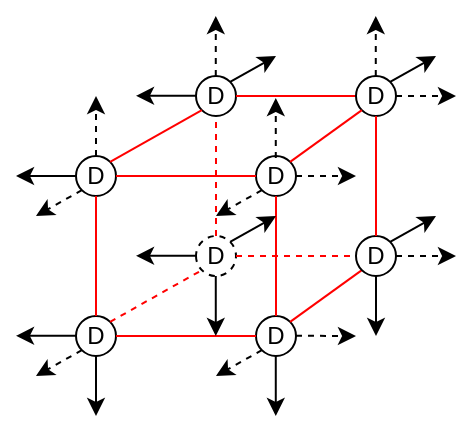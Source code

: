 <mxfile version="24.0.2" type="github">
  <diagram name="Page-1" id="laaqa9r8Z81pmCjMjn5d">
    <mxGraphModel dx="741" dy="-691" grid="1" gridSize="10" guides="1" tooltips="1" connect="1" arrows="1" fold="1" page="1" pageScale="1" pageWidth="850" pageHeight="1100" math="0" shadow="0">
      <root>
        <mxCell id="0" />
        <mxCell id="1" parent="0" />
        <mxCell id="p7YxxRicqZeljFZkp7yE-1" value="D" style="ellipse;whiteSpace=wrap;html=1;aspect=fixed;flipH=1;" vertex="1" parent="1">
          <mxGeometry x="230" y="1550" width="20" height="20" as="geometry" />
        </mxCell>
        <mxCell id="p7YxxRicqZeljFZkp7yE-2" value="D" style="ellipse;whiteSpace=wrap;html=1;aspect=fixed;fontColor=#000000;flipH=1;" vertex="1" parent="1">
          <mxGeometry x="320" y="1550" width="20" height="20" as="geometry" />
        </mxCell>
        <mxCell id="p7YxxRicqZeljFZkp7yE-3" value="D" style="ellipse;whiteSpace=wrap;html=1;aspect=fixed;fontColor=#000000;flipH=1;" vertex="1" parent="1">
          <mxGeometry x="230" y="1630" width="20" height="20" as="geometry" />
        </mxCell>
        <mxCell id="p7YxxRicqZeljFZkp7yE-4" value="D" style="ellipse;whiteSpace=wrap;html=1;aspect=fixed;fontColor=#000000;flipH=1;" vertex="1" parent="1">
          <mxGeometry x="320" y="1630" width="20" height="20" as="geometry" />
        </mxCell>
        <mxCell id="p7YxxRicqZeljFZkp7yE-5" value="D" style="ellipse;whiteSpace=wrap;html=1;aspect=fixed;fontColor=#000000;flipH=1;" vertex="1" parent="1">
          <mxGeometry x="290" y="1510" width="20" height="20" as="geometry" />
        </mxCell>
        <mxCell id="p7YxxRicqZeljFZkp7yE-6" value="D" style="ellipse;whiteSpace=wrap;html=1;aspect=fixed;fontColor=#000000;flipH=1;dashed=1;" vertex="1" parent="1">
          <mxGeometry x="290" y="1590" width="20" height="20" as="geometry" />
        </mxCell>
        <mxCell id="p7YxxRicqZeljFZkp7yE-7" value="" style="endArrow=none;html=1;rounded=0;entryX=0.5;entryY=1;entryDx=0;entryDy=0;exitX=0.5;exitY=0;exitDx=0;exitDy=0;strokeColor=#FF0000;fontStyle=1" edge="1" parent="1" source="p7YxxRicqZeljFZkp7yE-3" target="p7YxxRicqZeljFZkp7yE-1">
          <mxGeometry width="50" height="50" relative="1" as="geometry">
            <mxPoint x="170" y="1651" as="sourcePoint" />
            <mxPoint x="220" y="1601" as="targetPoint" />
          </mxGeometry>
        </mxCell>
        <mxCell id="p7YxxRicqZeljFZkp7yE-8" value="" style="endArrow=none;html=1;rounded=0;entryX=0;entryY=0.5;entryDx=0;entryDy=0;exitX=1;exitY=0.5;exitDx=0;exitDy=0;strokeColor=#FF0000;" edge="1" parent="1" source="p7YxxRicqZeljFZkp7yE-3" target="p7YxxRicqZeljFZkp7yE-4">
          <mxGeometry width="50" height="50" relative="1" as="geometry">
            <mxPoint x="260" y="1651" as="sourcePoint" />
            <mxPoint x="250" y="1601" as="targetPoint" />
          </mxGeometry>
        </mxCell>
        <mxCell id="p7YxxRicqZeljFZkp7yE-9" value="" style="endArrow=none;html=1;rounded=0;entryX=0.5;entryY=1;entryDx=0;entryDy=0;exitX=0.5;exitY=0;exitDx=0;exitDy=0;strokeColor=#FF0000;" edge="1" parent="1" source="p7YxxRicqZeljFZkp7yE-4" target="p7YxxRicqZeljFZkp7yE-2">
          <mxGeometry width="50" height="50" relative="1" as="geometry">
            <mxPoint x="260" y="1651" as="sourcePoint" />
            <mxPoint x="260" y="1611" as="targetPoint" />
          </mxGeometry>
        </mxCell>
        <mxCell id="p7YxxRicqZeljFZkp7yE-10" value="" style="endArrow=none;html=1;rounded=0;entryX=0;entryY=0.5;entryDx=0;entryDy=0;exitX=1;exitY=0.5;exitDx=0;exitDy=0;strokeColor=#FF0000;" edge="1" parent="1" source="p7YxxRicqZeljFZkp7yE-1" target="p7YxxRicqZeljFZkp7yE-2">
          <mxGeometry width="50" height="50" relative="1" as="geometry">
            <mxPoint x="270" y="1661" as="sourcePoint" />
            <mxPoint x="270" y="1621" as="targetPoint" />
          </mxGeometry>
        </mxCell>
        <mxCell id="p7YxxRicqZeljFZkp7yE-11" value="" style="endArrow=none;html=1;rounded=0;entryX=0;entryY=1;entryDx=0;entryDy=0;exitX=1;exitY=0;exitDx=0;exitDy=0;strokeColor=#FF0000;" edge="1" parent="1" source="p7YxxRicqZeljFZkp7yE-1" target="p7YxxRicqZeljFZkp7yE-5">
          <mxGeometry width="50" height="50" relative="1" as="geometry">
            <mxPoint x="280" y="1671" as="sourcePoint" />
            <mxPoint x="280" y="1631" as="targetPoint" />
          </mxGeometry>
        </mxCell>
        <mxCell id="p7YxxRicqZeljFZkp7yE-13" value="" style="endArrow=none;html=1;rounded=0;exitX=1;exitY=0.5;exitDx=0;exitDy=0;strokeColor=#FF0000;entryX=0;entryY=0.5;entryDx=0;entryDy=0;" edge="1" parent="1" source="p7YxxRicqZeljFZkp7yE-5" target="p7YxxRicqZeljFZkp7yE-21">
          <mxGeometry width="50" height="50" relative="1" as="geometry">
            <mxPoint x="300" y="1691" as="sourcePoint" />
            <mxPoint x="360" y="1520" as="targetPoint" />
          </mxGeometry>
        </mxCell>
        <mxCell id="p7YxxRicqZeljFZkp7yE-15" value="" style="endArrow=none;html=1;rounded=0;entryX=0;entryY=1;entryDx=0;entryDy=0;exitX=1;exitY=0;exitDx=0;exitDy=0;strokeColor=#FF0000;" edge="1" parent="1" source="p7YxxRicqZeljFZkp7yE-4" target="p7YxxRicqZeljFZkp7yE-20">
          <mxGeometry width="50" height="50" relative="1" as="geometry">
            <mxPoint x="320" y="1711" as="sourcePoint" />
            <mxPoint x="330" y="1618" as="targetPoint" />
          </mxGeometry>
        </mxCell>
        <mxCell id="p7YxxRicqZeljFZkp7yE-16" value="" style="endArrow=none;html=1;rounded=0;entryX=0;entryY=1;entryDx=0;entryDy=0;exitX=1;exitY=0;exitDx=0;exitDy=0;strokeColor=#FF0000;dashed=1;" edge="1" parent="1" source="p7YxxRicqZeljFZkp7yE-3" target="p7YxxRicqZeljFZkp7yE-6">
          <mxGeometry width="50" height="50" relative="1" as="geometry">
            <mxPoint x="330" y="1721" as="sourcePoint" />
            <mxPoint x="330" y="1681" as="targetPoint" />
          </mxGeometry>
        </mxCell>
        <mxCell id="p7YxxRicqZeljFZkp7yE-17" value="" style="endArrow=none;html=1;rounded=0;entryX=0;entryY=0.5;entryDx=0;entryDy=0;exitX=1;exitY=0.5;exitDx=0;exitDy=0;dashed=1;strokeColor=#FF0000;" edge="1" parent="1" source="p7YxxRicqZeljFZkp7yE-6" target="p7YxxRicqZeljFZkp7yE-20">
          <mxGeometry width="50" height="50" relative="1" as="geometry">
            <mxPoint x="340" y="1731" as="sourcePoint" />
            <mxPoint x="327" y="1611" as="targetPoint" />
          </mxGeometry>
        </mxCell>
        <mxCell id="p7YxxRicqZeljFZkp7yE-18" value="" style="endArrow=none;html=1;rounded=0;entryX=0.5;entryY=1;entryDx=0;entryDy=0;exitX=0.5;exitY=0;exitDx=0;exitDy=0;strokeColor=#FF0000;dashed=1;" edge="1" parent="1" source="p7YxxRicqZeljFZkp7yE-6" target="p7YxxRicqZeljFZkp7yE-5">
          <mxGeometry width="50" height="50" relative="1" as="geometry">
            <mxPoint x="350" y="1741" as="sourcePoint" />
            <mxPoint x="350" y="1701" as="targetPoint" />
          </mxGeometry>
        </mxCell>
        <mxCell id="p7YxxRicqZeljFZkp7yE-20" value="D" style="ellipse;whiteSpace=wrap;html=1;aspect=fixed;fontColor=#000000;flipH=1;" vertex="1" parent="1">
          <mxGeometry x="370" y="1590" width="20" height="20" as="geometry" />
        </mxCell>
        <mxCell id="p7YxxRicqZeljFZkp7yE-21" value="D" style="ellipse;whiteSpace=wrap;html=1;aspect=fixed;fontColor=#000000;flipH=1;" vertex="1" parent="1">
          <mxGeometry x="370" y="1510" width="20" height="20" as="geometry" />
        </mxCell>
        <mxCell id="p7YxxRicqZeljFZkp7yE-22" value="" style="endArrow=none;html=1;rounded=0;entryX=0.5;entryY=1;entryDx=0;entryDy=0;exitX=0.5;exitY=0;exitDx=0;exitDy=0;strokeColor=#FF0000;" edge="1" parent="1" source="p7YxxRicqZeljFZkp7yE-20" target="p7YxxRicqZeljFZkp7yE-21">
          <mxGeometry width="50" height="50" relative="1" as="geometry">
            <mxPoint x="330" y="1640" as="sourcePoint" />
            <mxPoint x="330" y="1581" as="targetPoint" />
          </mxGeometry>
        </mxCell>
        <mxCell id="p7YxxRicqZeljFZkp7yE-23" value="" style="endArrow=none;html=1;rounded=0;entryX=0;entryY=1;entryDx=0;entryDy=0;exitX=1;exitY=0;exitDx=0;exitDy=0;strokeColor=#FF0000;" edge="1" parent="1" source="p7YxxRicqZeljFZkp7yE-2" target="p7YxxRicqZeljFZkp7yE-21">
          <mxGeometry width="50" height="50" relative="1" as="geometry">
            <mxPoint x="330" y="1640" as="sourcePoint" />
            <mxPoint x="330" y="1581" as="targetPoint" />
          </mxGeometry>
        </mxCell>
        <mxCell id="p7YxxRicqZeljFZkp7yE-25" value="" style="endArrow=classic;html=1;rounded=0;exitX=1;exitY=0.5;exitDx=0;exitDy=0;dashed=1;" edge="1" parent="1" source="p7YxxRicqZeljFZkp7yE-20">
          <mxGeometry width="50" height="50" relative="1" as="geometry">
            <mxPoint x="280" y="1550" as="sourcePoint" />
            <mxPoint x="420" y="1600" as="targetPoint" />
          </mxGeometry>
        </mxCell>
        <mxCell id="p7YxxRicqZeljFZkp7yE-26" value="" style="endArrow=classic;html=1;rounded=0;dashed=1;" edge="1" parent="1">
          <mxGeometry width="50" height="50" relative="1" as="geometry">
            <mxPoint x="390.0" y="1520" as="sourcePoint" />
            <mxPoint x="420" y="1520" as="targetPoint" />
          </mxGeometry>
        </mxCell>
        <mxCell id="p7YxxRicqZeljFZkp7yE-27" value="" style="endArrow=classic;html=1;rounded=0;exitX=0.5;exitY=1;exitDx=0;exitDy=0;" edge="1" parent="1" source="p7YxxRicqZeljFZkp7yE-20">
          <mxGeometry width="50" height="50" relative="1" as="geometry">
            <mxPoint x="380" y="1620" as="sourcePoint" />
            <mxPoint x="380" y="1640" as="targetPoint" />
          </mxGeometry>
        </mxCell>
        <mxCell id="p7YxxRicqZeljFZkp7yE-28" value="" style="endArrow=classic;html=1;rounded=0;exitX=0.5;exitY=1;exitDx=0;exitDy=0;" edge="1" parent="1">
          <mxGeometry width="50" height="50" relative="1" as="geometry">
            <mxPoint x="329.89" y="1650" as="sourcePoint" />
            <mxPoint x="329.89" y="1680" as="targetPoint" />
          </mxGeometry>
        </mxCell>
        <mxCell id="p7YxxRicqZeljFZkp7yE-29" value="" style="endArrow=classic;html=1;rounded=0;" edge="1" parent="1">
          <mxGeometry width="50" height="50" relative="1" as="geometry">
            <mxPoint x="240" y="1650" as="sourcePoint" />
            <mxPoint x="240" y="1680" as="targetPoint" />
          </mxGeometry>
        </mxCell>
        <mxCell id="p7YxxRicqZeljFZkp7yE-30" value="" style="endArrow=classic;html=1;rounded=0;dashed=1;" edge="1" parent="1">
          <mxGeometry width="50" height="50" relative="1" as="geometry">
            <mxPoint x="340" y="1560" as="sourcePoint" />
            <mxPoint x="370" y="1560" as="targetPoint" />
          </mxGeometry>
        </mxCell>
        <mxCell id="p7YxxRicqZeljFZkp7yE-31" value="" style="endArrow=classic;html=1;rounded=0;exitX=1;exitY=0.5;exitDx=0;exitDy=0;dashed=1;" edge="1" parent="1">
          <mxGeometry width="50" height="50" relative="1" as="geometry">
            <mxPoint x="340" y="1639.89" as="sourcePoint" />
            <mxPoint x="370" y="1640" as="targetPoint" />
          </mxGeometry>
        </mxCell>
        <mxCell id="p7YxxRicqZeljFZkp7yE-32" value="" style="endArrow=classic;html=1;rounded=0;dashed=1;" edge="1" parent="1">
          <mxGeometry width="50" height="50" relative="1" as="geometry">
            <mxPoint x="240" y="1550" as="sourcePoint" />
            <mxPoint x="240" y="1520" as="targetPoint" />
          </mxGeometry>
        </mxCell>
        <mxCell id="p7YxxRicqZeljFZkp7yE-33" value="" style="endArrow=classic;html=1;rounded=0;dashed=1;" edge="1" parent="1">
          <mxGeometry width="50" height="50" relative="1" as="geometry">
            <mxPoint x="299.89" y="1510" as="sourcePoint" />
            <mxPoint x="299.89" y="1480" as="targetPoint" />
          </mxGeometry>
        </mxCell>
        <mxCell id="p7YxxRicqZeljFZkp7yE-34" value="" style="endArrow=classic;html=1;rounded=0;dashed=1;" edge="1" parent="1">
          <mxGeometry width="50" height="50" relative="1" as="geometry">
            <mxPoint x="379.89" y="1510" as="sourcePoint" />
            <mxPoint x="379.89" y="1480" as="targetPoint" />
          </mxGeometry>
        </mxCell>
        <mxCell id="p7YxxRicqZeljFZkp7yE-35" value="" style="endArrow=classic;html=1;rounded=0;dashed=1;" edge="1" parent="1">
          <mxGeometry width="50" height="50" relative="1" as="geometry">
            <mxPoint x="329.89" y="1551" as="sourcePoint" />
            <mxPoint x="329.89" y="1521" as="targetPoint" />
          </mxGeometry>
        </mxCell>
        <mxCell id="p7YxxRicqZeljFZkp7yE-36" value="" style="endArrow=classic;html=1;rounded=0;exitX=0.5;exitY=1;exitDx=0;exitDy=0;" edge="1" parent="1">
          <mxGeometry width="50" height="50" relative="1" as="geometry">
            <mxPoint x="299.89" y="1610" as="sourcePoint" />
            <mxPoint x="299.89" y="1640" as="targetPoint" />
          </mxGeometry>
        </mxCell>
        <mxCell id="p7YxxRicqZeljFZkp7yE-37" value="" style="endArrow=classic;html=1;rounded=0;exitX=0;exitY=0.5;exitDx=0;exitDy=0;" edge="1" parent="1" source="p7YxxRicqZeljFZkp7yE-1">
          <mxGeometry width="50" height="50" relative="1" as="geometry">
            <mxPoint x="249.89" y="1661" as="sourcePoint" />
            <mxPoint x="200" y="1560" as="targetPoint" />
          </mxGeometry>
        </mxCell>
        <mxCell id="p7YxxRicqZeljFZkp7yE-38" value="" style="endArrow=classic;html=1;rounded=0;exitX=0;exitY=0.5;exitDx=0;exitDy=0;" edge="1" parent="1">
          <mxGeometry width="50" height="50" relative="1" as="geometry">
            <mxPoint x="230" y="1639.93" as="sourcePoint" />
            <mxPoint x="200" y="1639.93" as="targetPoint" />
          </mxGeometry>
        </mxCell>
        <mxCell id="p7YxxRicqZeljFZkp7yE-39" value="" style="endArrow=classic;html=1;rounded=0;exitX=0;exitY=0.5;exitDx=0;exitDy=0;" edge="1" parent="1">
          <mxGeometry width="50" height="50" relative="1" as="geometry">
            <mxPoint x="290" y="1599.93" as="sourcePoint" />
            <mxPoint x="260" y="1599.93" as="targetPoint" />
          </mxGeometry>
        </mxCell>
        <mxCell id="p7YxxRicqZeljFZkp7yE-40" value="" style="endArrow=classic;html=1;rounded=0;exitX=1;exitY=0;exitDx=0;exitDy=0;" edge="1" parent="1" source="p7YxxRicqZeljFZkp7yE-6">
          <mxGeometry width="50" height="50" relative="1" as="geometry">
            <mxPoint x="300" y="1609.93" as="sourcePoint" />
            <mxPoint x="330" y="1580" as="targetPoint" />
          </mxGeometry>
        </mxCell>
        <mxCell id="p7YxxRicqZeljFZkp7yE-41" value="" style="endArrow=classic;html=1;rounded=0;exitX=1;exitY=0;exitDx=0;exitDy=0;" edge="1" parent="1" source="p7YxxRicqZeljFZkp7yE-20">
          <mxGeometry width="50" height="50" relative="1" as="geometry">
            <mxPoint x="390" y="1590" as="sourcePoint" />
            <mxPoint x="410" y="1580" as="targetPoint" />
          </mxGeometry>
        </mxCell>
        <mxCell id="p7YxxRicqZeljFZkp7yE-42" value="" style="endArrow=classic;html=1;rounded=0;exitX=1;exitY=0;exitDx=0;exitDy=0;" edge="1" parent="1" source="p7YxxRicqZeljFZkp7yE-21">
          <mxGeometry width="50" height="50" relative="1" as="geometry">
            <mxPoint x="390" y="1513" as="sourcePoint" />
            <mxPoint x="410" y="1500" as="targetPoint" />
          </mxGeometry>
        </mxCell>
        <mxCell id="p7YxxRicqZeljFZkp7yE-43" value="" style="endArrow=classic;html=1;rounded=0;exitX=0;exitY=0.5;exitDx=0;exitDy=0;" edge="1" parent="1">
          <mxGeometry width="50" height="50" relative="1" as="geometry">
            <mxPoint x="290" y="1519.93" as="sourcePoint" />
            <mxPoint x="260" y="1519.93" as="targetPoint" />
          </mxGeometry>
        </mxCell>
        <mxCell id="p7YxxRicqZeljFZkp7yE-45" value="" style="endArrow=classic;html=1;rounded=0;exitX=0;exitY=1;exitDx=0;exitDy=0;dashed=1;" edge="1" parent="1" source="p7YxxRicqZeljFZkp7yE-3">
          <mxGeometry width="50" height="50" relative="1" as="geometry">
            <mxPoint x="317" y="1603" as="sourcePoint" />
            <mxPoint x="210" y="1660" as="targetPoint" />
          </mxGeometry>
        </mxCell>
        <mxCell id="p7YxxRicqZeljFZkp7yE-46" value="" style="endArrow=classic;html=1;rounded=0;exitX=0;exitY=1;exitDx=0;exitDy=0;dashed=1;" edge="1" parent="1" source="p7YxxRicqZeljFZkp7yE-1">
          <mxGeometry width="50" height="50" relative="1" as="geometry">
            <mxPoint x="230" y="1570" as="sourcePoint" />
            <mxPoint x="210" y="1580" as="targetPoint" />
          </mxGeometry>
        </mxCell>
        <mxCell id="p7YxxRicqZeljFZkp7yE-47" value="" style="endArrow=classic;html=1;rounded=0;exitX=0;exitY=1;exitDx=0;exitDy=0;dashed=1;" edge="1" parent="1" source="p7YxxRicqZeljFZkp7yE-2">
          <mxGeometry width="50" height="50" relative="1" as="geometry">
            <mxPoint x="243" y="1577" as="sourcePoint" />
            <mxPoint x="300" y="1580" as="targetPoint" />
          </mxGeometry>
        </mxCell>
        <mxCell id="p7YxxRicqZeljFZkp7yE-48" value="" style="endArrow=classic;html=1;rounded=0;exitX=0;exitY=1;exitDx=0;exitDy=0;dashed=1;" edge="1" parent="1" source="p7YxxRicqZeljFZkp7yE-4">
          <mxGeometry width="50" height="50" relative="1" as="geometry">
            <mxPoint x="333" y="1577" as="sourcePoint" />
            <mxPoint x="300" y="1660" as="targetPoint" />
          </mxGeometry>
        </mxCell>
        <mxCell id="p7YxxRicqZeljFZkp7yE-52" value="" style="endArrow=classic;html=1;rounded=0;exitX=1;exitY=0;exitDx=0;exitDy=0;" edge="1" parent="1" source="p7YxxRicqZeljFZkp7yE-5">
          <mxGeometry width="50" height="50" relative="1" as="geometry">
            <mxPoint x="310" y="1510" as="sourcePoint" />
            <mxPoint x="330" y="1500" as="targetPoint" />
          </mxGeometry>
        </mxCell>
      </root>
    </mxGraphModel>
  </diagram>
</mxfile>
